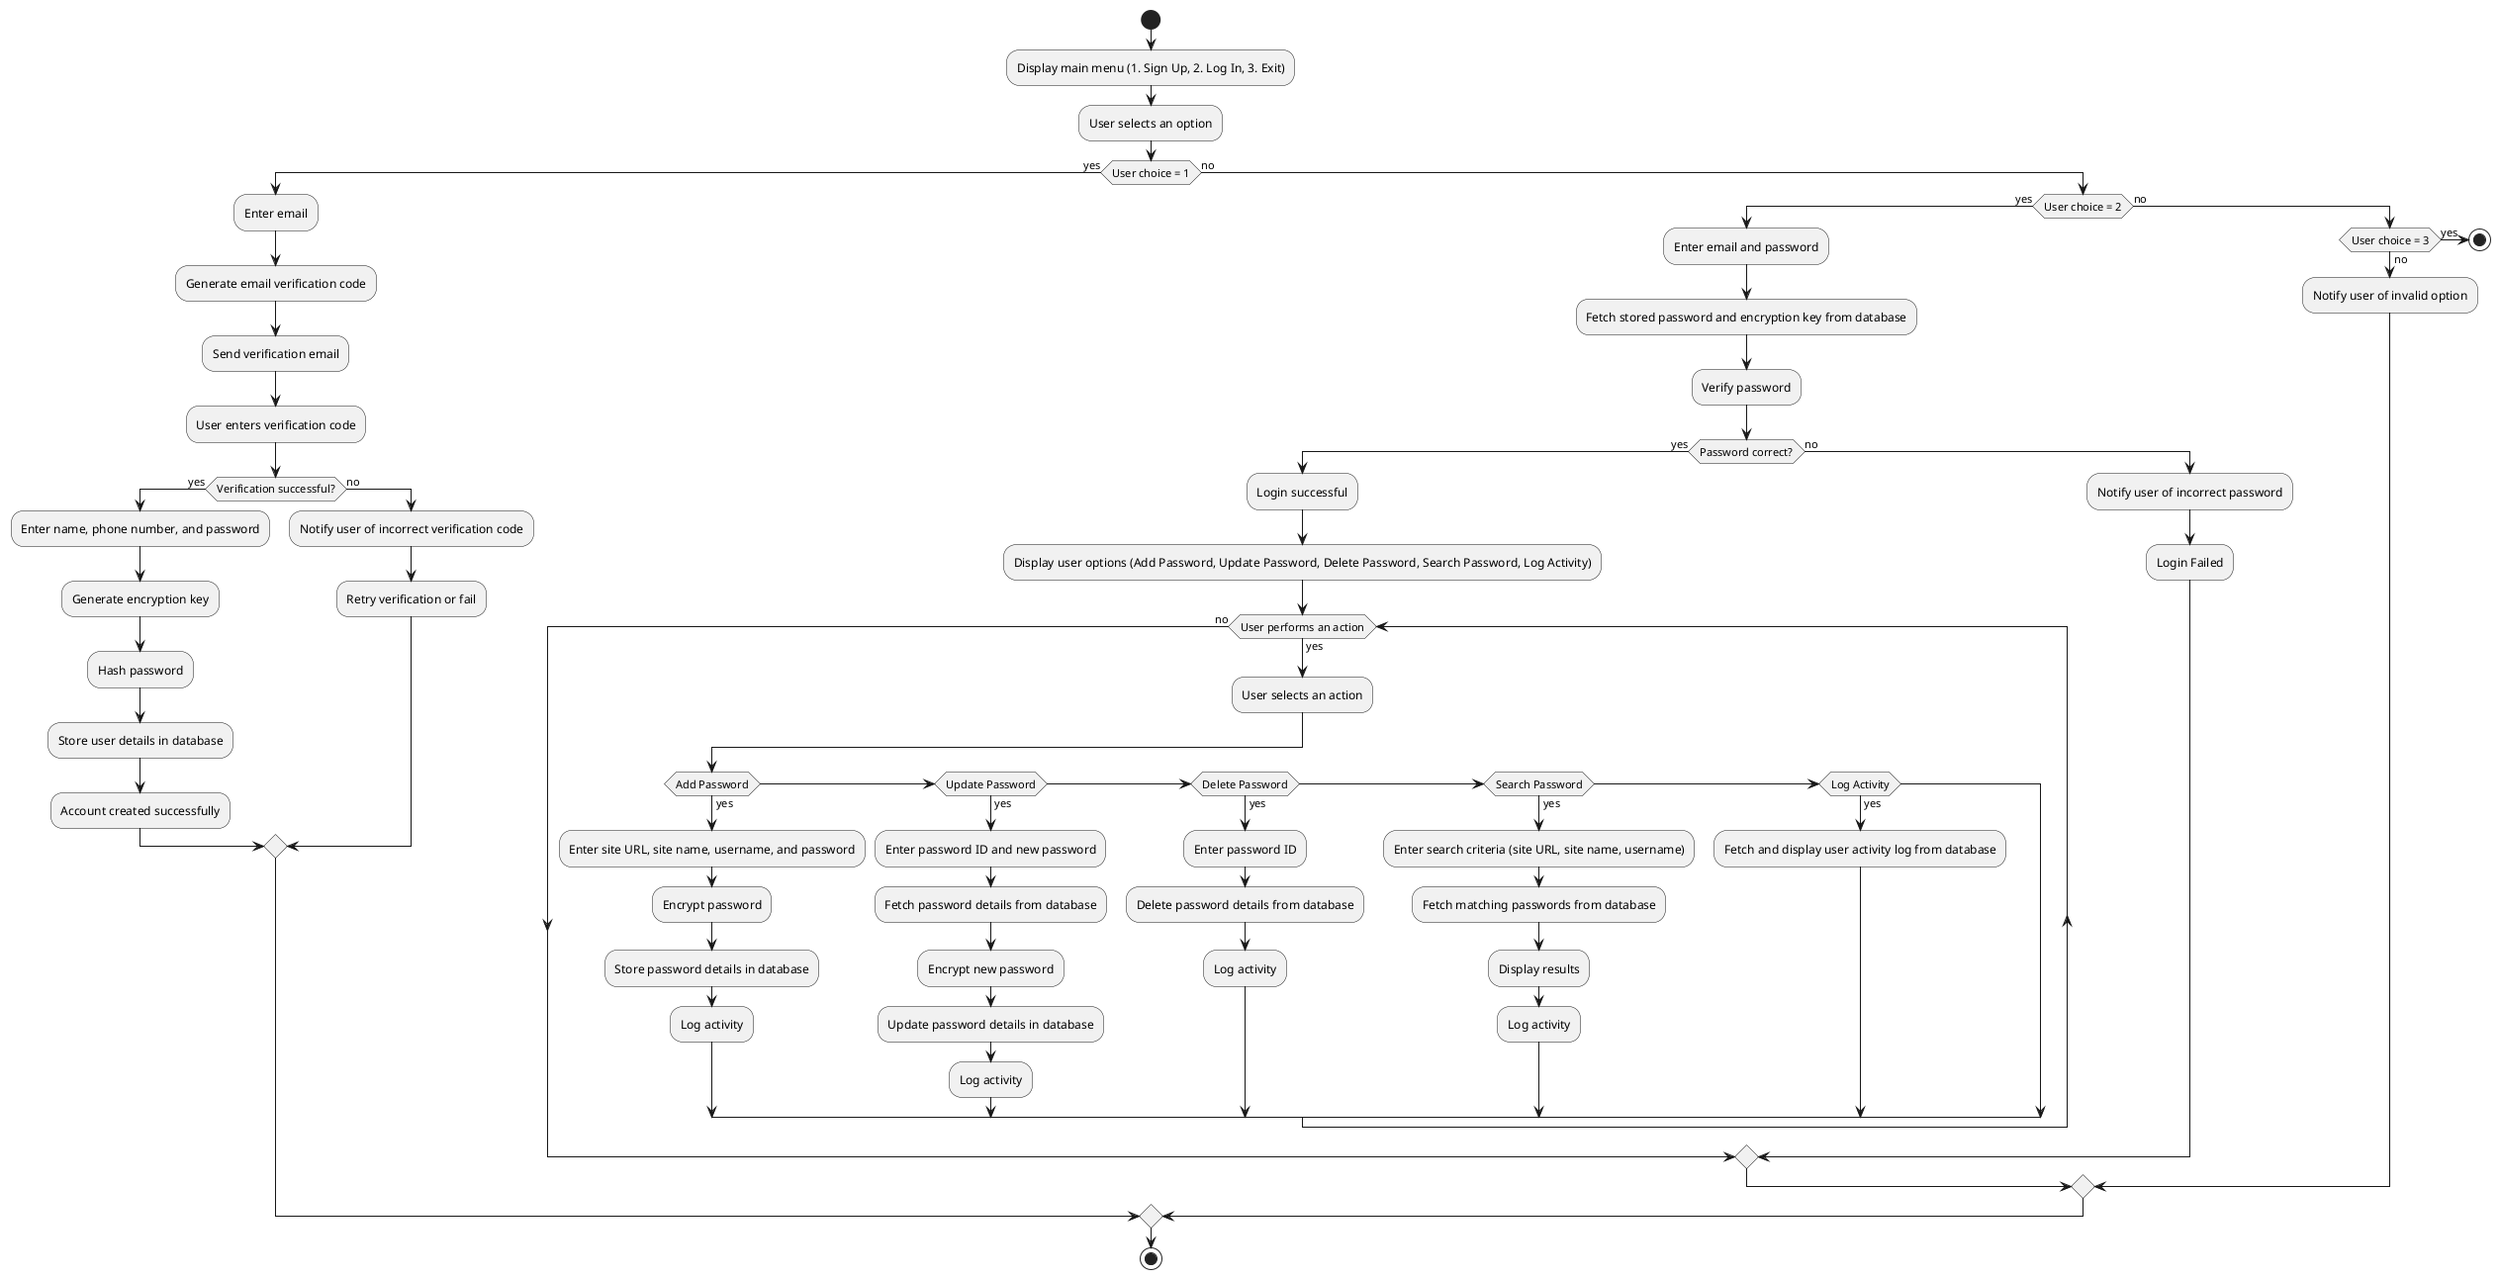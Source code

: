@startuml

start

:Display main menu (1. Sign Up, 2. Log In, 3. Exit);
:User selects an option;

if (User choice = 1) then (yes)
    :Enter email;
    :Generate email verification code;
    :Send verification email;
    :User enters verification code;
    if (Verification successful?) then (yes)
        :Enter name, phone number, and password;
        :Generate encryption key;
        :Hash password;
        :Store user details in database;
        :Account created successfully;
    else (no)
        :Notify user of incorrect verification code;
        :Retry verification or fail;
    endif
else (no)
    if (User choice = 2) then (yes)
        :Enter email and password;
        :Fetch stored password and encryption key from database;
        :Verify password;
        if (Password correct?) then (yes)
            :Login successful;
            :Display user options (Add Password, Update Password, Delete Password, Search Password, Log Activity);
            while (User performs an action) is (yes)
                :User selects an action;
                if (Add Password) then (yes)
                    :Enter site URL, site name, username, and password;
                    :Encrypt password;
                    :Store password details in database;
                    :Log activity;
                else if (Update Password) then (yes)
                    :Enter password ID and new password;
                    :Fetch password details from database;
                    :Encrypt new password;
                    :Update password details in database;
                    :Log activity;
                else if (Delete Password) then (yes)
                    :Enter password ID;
                    :Delete password details from database;
                    :Log activity;
                else if (Search Password) then (yes)
                    :Enter search criteria (site URL, site name, username);
                    :Fetch matching passwords from database;
                    :Display results;
                    :Log activity;
                else if (Log Activity) then (yes)
                    :Fetch and display user activity log from database;
                endif
            endwhile (no)
        else (no)
            :Notify user of incorrect password;
            :Login Failed;
        endif
    else (no)
        if (User choice = 3) then (yes)
            stop
        else (no)
            :Notify user of invalid option;
        endif
    endif
endif

stop

@enduml
